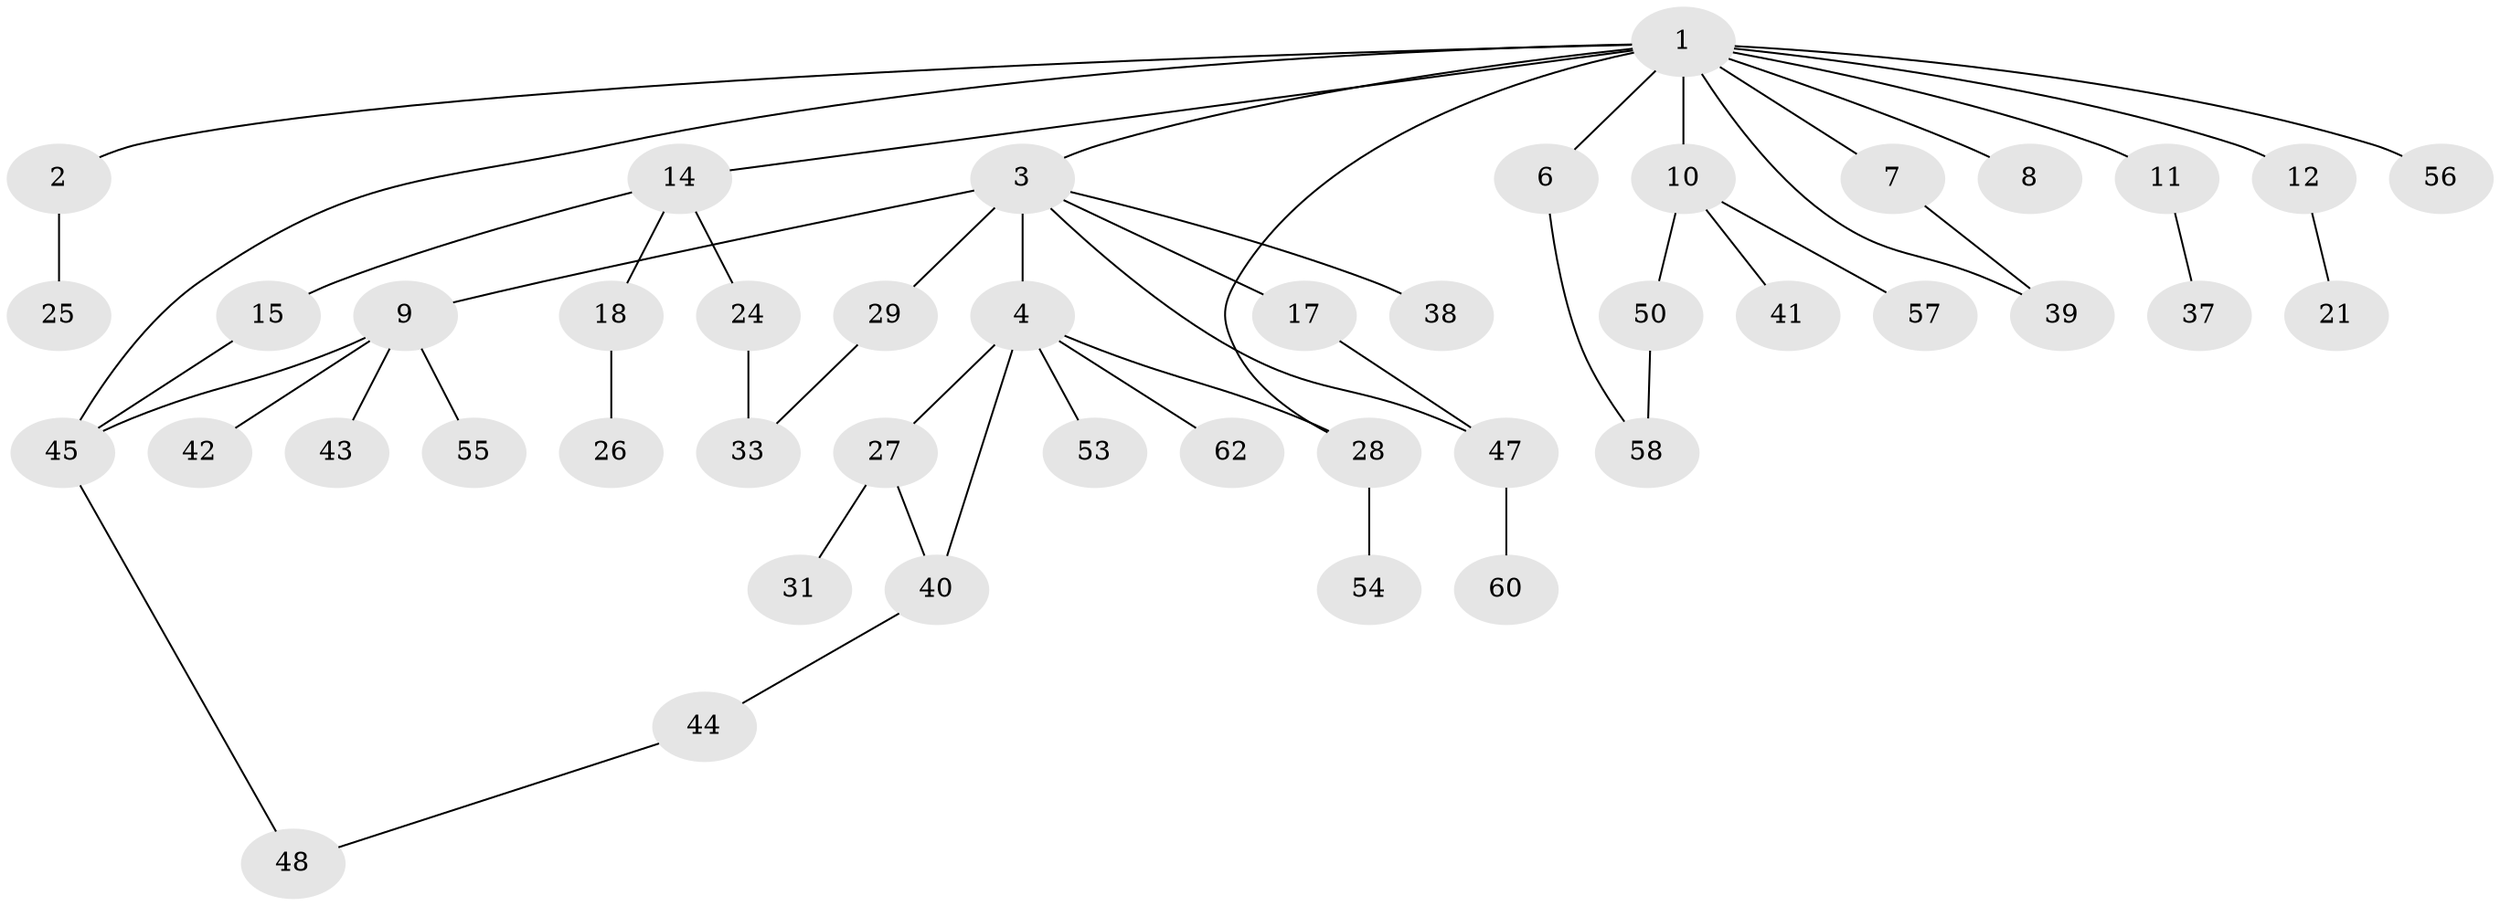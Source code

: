 // original degree distribution, {7: 0.015873015873015872, 2: 0.3333333333333333, 6: 0.015873015873015872, 5: 0.047619047619047616, 8: 0.015873015873015872, 1: 0.38095238095238093, 3: 0.12698412698412698, 4: 0.06349206349206349}
// Generated by graph-tools (version 1.1) at 2025/10/02/27/25 16:10:53]
// undirected, 44 vertices, 52 edges
graph export_dot {
graph [start="1"]
  node [color=gray90,style=filled];
  1 [super="+5"];
  2 [super="+23"];
  3 [super="+22"];
  4 [super="+19"];
  6;
  7 [super="+34"];
  8;
  9 [super="+13"];
  10 [super="+16"];
  11 [super="+20"];
  12;
  14 [super="+46"];
  15 [super="+32"];
  17;
  18;
  21;
  24 [super="+49"];
  25;
  26;
  27 [super="+36"];
  28 [super="+30"];
  29;
  31 [super="+35"];
  33;
  37;
  38;
  39;
  40 [super="+52"];
  41;
  42;
  43;
  44;
  45 [super="+61"];
  47 [super="+51"];
  48 [super="+63"];
  50;
  53;
  54;
  55 [super="+59"];
  56;
  57;
  58;
  60;
  62;
  1 -- 2;
  1 -- 3;
  1 -- 6;
  1 -- 8;
  1 -- 12;
  1 -- 14;
  1 -- 7;
  1 -- 39;
  1 -- 10;
  1 -- 11;
  1 -- 45;
  1 -- 56;
  1 -- 28;
  2 -- 25;
  3 -- 4;
  3 -- 9;
  3 -- 17;
  3 -- 47;
  3 -- 29;
  3 -- 38;
  4 -- 27;
  4 -- 40;
  4 -- 53;
  4 -- 28;
  4 -- 62;
  6 -- 58;
  7 -- 39;
  9 -- 55;
  9 -- 42;
  9 -- 43;
  9 -- 45;
  10 -- 41;
  10 -- 50;
  10 -- 57;
  11 -- 37;
  12 -- 21;
  14 -- 15;
  14 -- 18;
  14 -- 24;
  15 -- 45;
  17 -- 47;
  18 -- 26;
  24 -- 33;
  27 -- 31;
  27 -- 40;
  28 -- 54;
  29 -- 33;
  40 -- 44;
  44 -- 48;
  45 -- 48;
  47 -- 60;
  50 -- 58;
}
